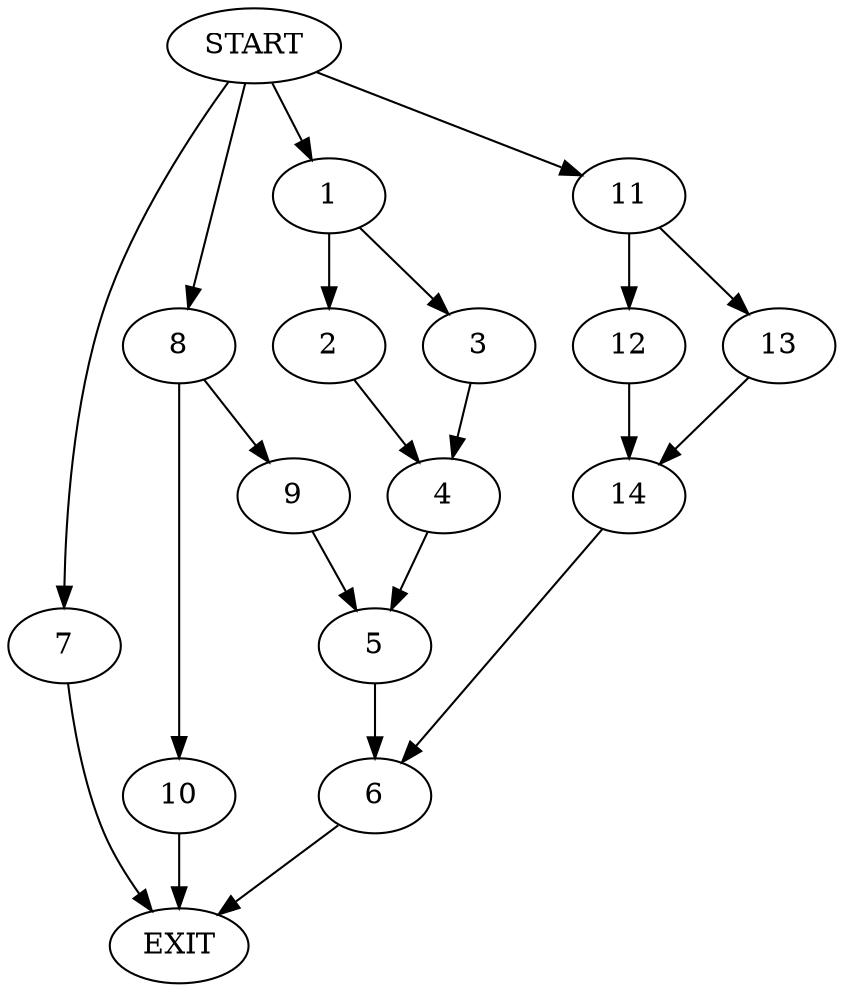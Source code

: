 digraph {
0 [label="START"]
15 [label="EXIT"]
0 -> 1
1 -> 2
1 -> 3
3 -> 4
2 -> 4
4 -> 5
5 -> 6
0 -> 7
7 -> 15
0 -> 8
8 -> 9
8 -> 10
9 -> 5
10 -> 15
6 -> 15
0 -> 11
11 -> 12
11 -> 13
12 -> 14
13 -> 14
14 -> 6
}
